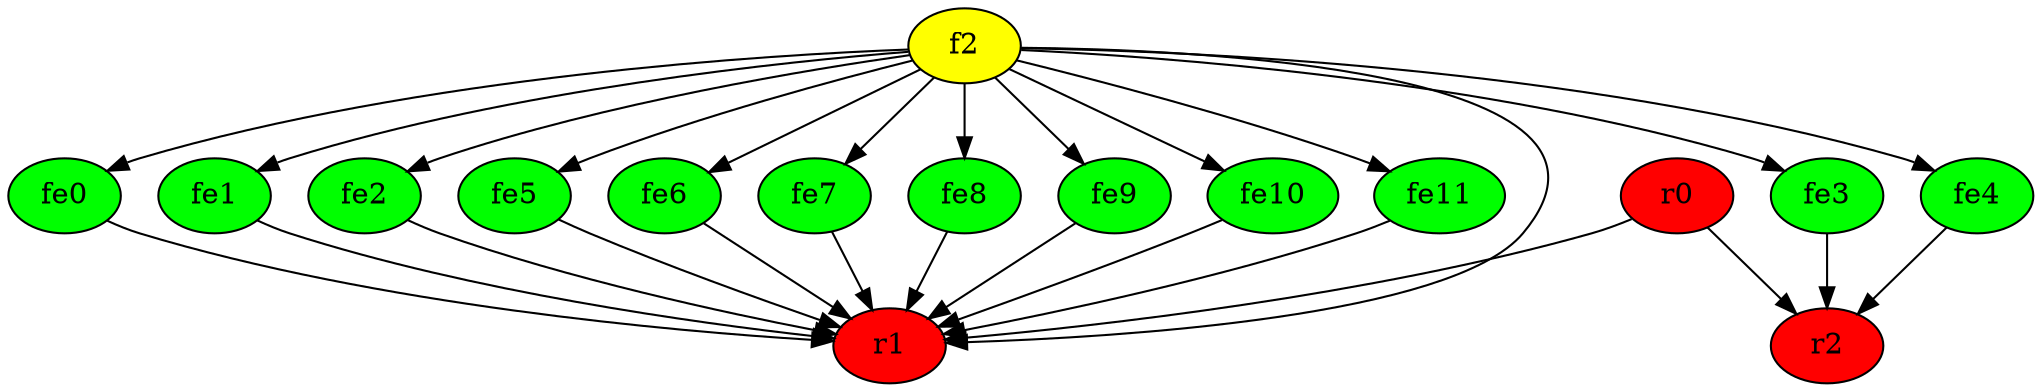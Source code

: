 digraph {
	f2 [label=f2 fillcolor=yellow style=filled]
	fe0 [label=fe0 fillcolor=green style=filled]
	fe1 [label=fe1 fillcolor=green style=filled]
	fe2 [label=fe2 fillcolor=green style=filled]
	fe3 [label=fe3 fillcolor=green style=filled]
	fe4 [label=fe4 fillcolor=green style=filled]
	fe5 [label=fe5 fillcolor=green style=filled]
	fe6 [label=fe6 fillcolor=green style=filled]
	fe7 [label=fe7 fillcolor=green style=filled]
	fe8 [label=fe8 fillcolor=green style=filled]
	fe9 [label=fe9 fillcolor=green style=filled]
	fe10 [label=fe10 fillcolor=green style=filled]
	fe11 [label=fe11 fillcolor=green style=filled]
	r0 [label=r0 fillcolor=red style=filled]
	r1 [label=r1 fillcolor=red style=filled]
	r2 [label=r2 fillcolor=red style=filled]
	f2 -> fe0
	f2 -> fe1
	f2 -> fe2
	f2 -> fe3
	f2 -> fe4
	f2 -> fe5
	f2 -> fe6
	f2 -> fe7
	f2 -> fe8
	f2 -> fe9
	f2 -> fe10
	f2 -> fe11
	f2 -> r1
	fe0 -> r1
	fe1 -> r1
	fe2 -> r1
	fe3 -> r2
	fe4 -> r2
	fe5 -> r1
	fe6 -> r1
	fe7 -> r1
	fe8 -> r1
	fe9 -> r1
	fe10 -> r1
	fe11 -> r1
	r0 -> r1
	r0 -> r2
}
